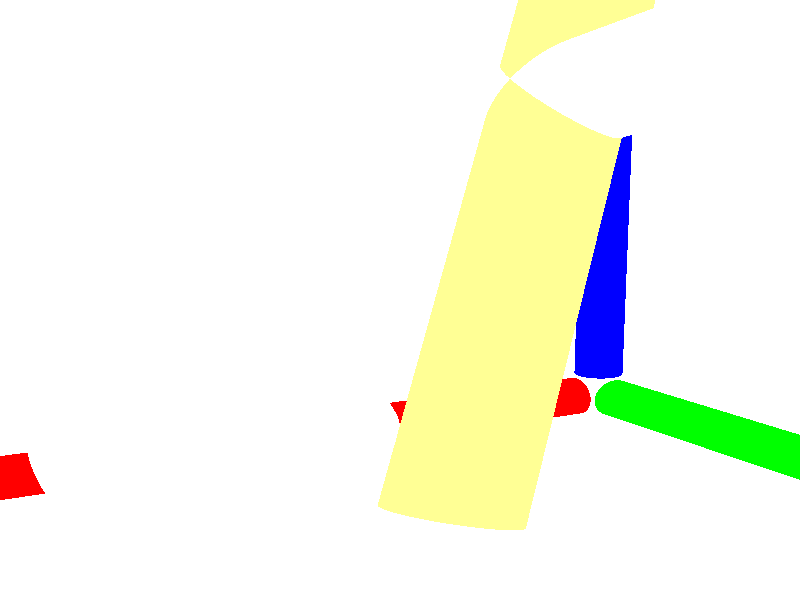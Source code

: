 #include "colors.inc"
#include "textures.inc"
#include "finish.inc"

#declare r = 0.25;
#declare R = 5 * r;
#declare s = 1.4;

camera {
	location <3,0,0> + s * <6,4,10> - 0.55 * (1 / sqrt(136)) * <10,0,-6>
	look_at <3,0,0> - 0.5 * (1 / sqrt(136)) * <10,0,-6> + <0,1.7,0>
	right x * 0.45
	up y * 0.45
}

light_source {
	<2, 10,  4> color White
}

sky_sphere {
	pigment {
		color <1, 1, 1>
	}
}

union {
	union {
		cylinder { <0,0,0>, <11 - R,0,0>, r }
		cone { <11 - R,0,0>, 2*r, <11, 0, 0>, 0 }
		pigment { color rgb <1.4,0,0> }
	}
	union {
		cylinder { <0,0,0>, <0,0,11 - R>, r }
		cone { <0,0,11 - R>, 2*r, <0, 0, 11>, 0 }
		pigment { color rgb <0,3,0> }
	}
	union {
		cylinder { <0,0,0>, <0,11 - R ,0>, r }
		cone { <0,11 - R,0>, 2*r, <0, 11, 0>, 0 }
		pigment { color rgb <0,0,3> }
	}
	sphere {
		<0,0,0>, 1.5 * r
		pigment { color rgb <1,1,1> }
	}
}

cylinder {
	<1,9,2>, <5,1,5>, 0.5
	pigment {
		color rgb<1.3,1.3,0.3>
	}
}

cylinder {
	<3,0,0>, <9,4,10>, 0.5
	pigment {
		color rgb<1.3,1.3,1.3>
	}
}

cylinder {
	<4,3,0>, <2,7,10>, 0.5 
	pigment {
		color rgb<1.3,1.3,1.3>
	}
}
